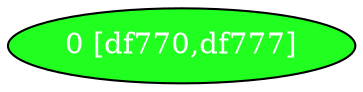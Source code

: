 diGraph libnss3{
	libnss3_0  [style=filled fillcolor="#20FF20" fontcolor="#ffffff" shape=oval label="0 [df770,df777]"]


}